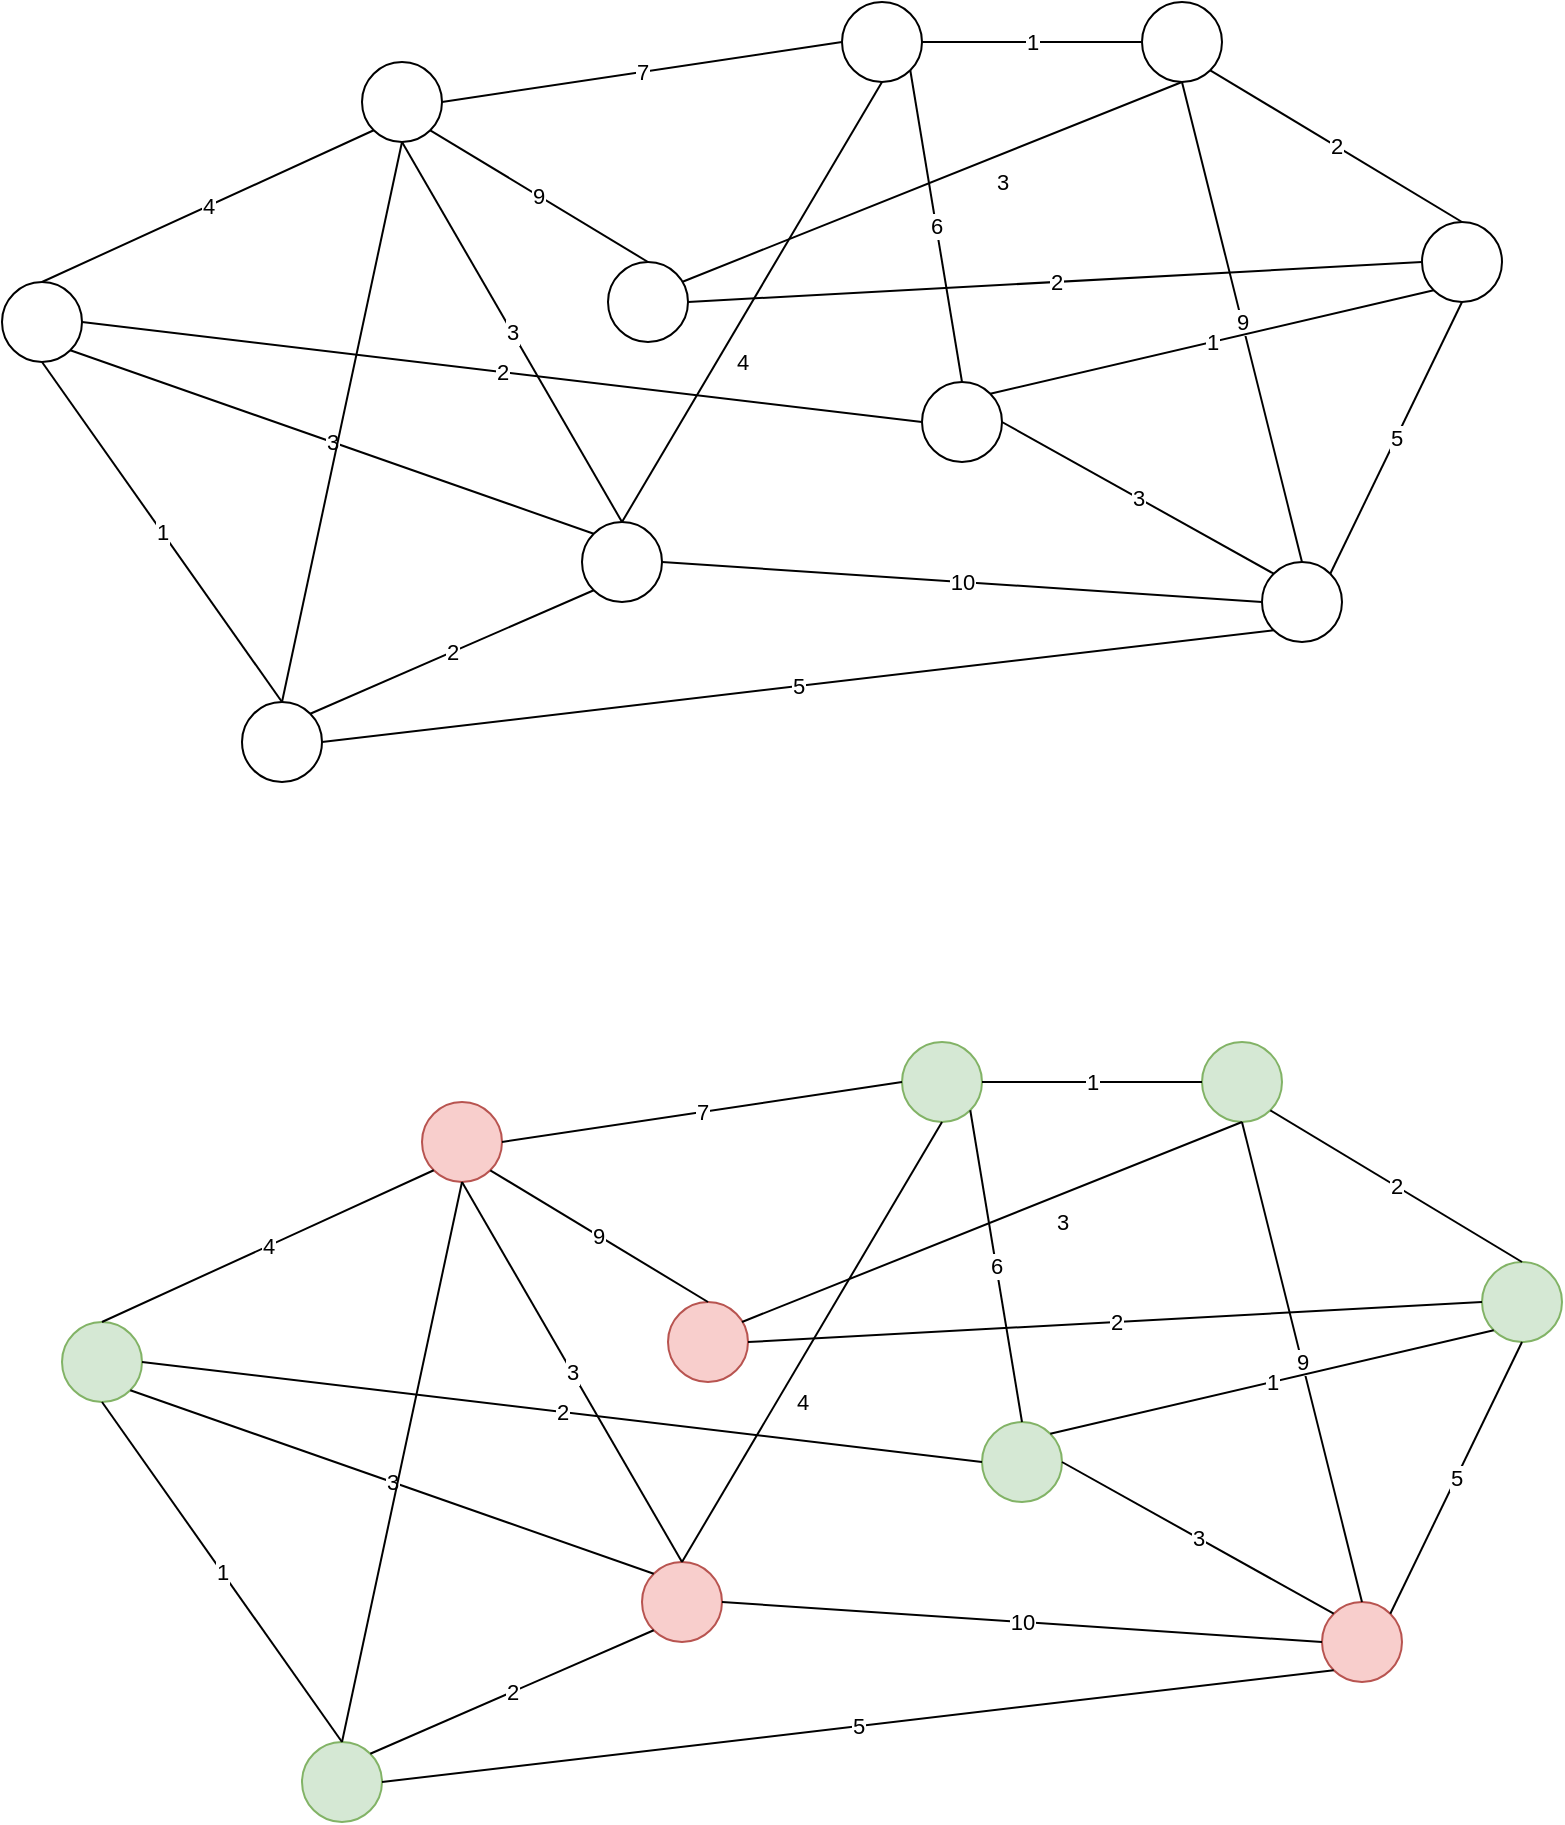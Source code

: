 <mxfile version="24.8.6">
  <diagram name="Сторінка-1" id="-s7KdtAWMKmP465oo853">
    <mxGraphModel dx="885" dy="693" grid="1" gridSize="10" guides="1" tooltips="1" connect="1" arrows="1" fold="1" page="1" pageScale="1" pageWidth="827" pageHeight="1169" math="0" shadow="0">
      <root>
        <mxCell id="0" />
        <mxCell id="1" parent="0" />
        <mxCell id="9F2QZf3UuvoVLddQiaSP-1" value="" style="ellipse;whiteSpace=wrap;html=1;aspect=fixed;" vertex="1" parent="1">
          <mxGeometry x="110" y="290" width="40" height="40" as="geometry" />
        </mxCell>
        <mxCell id="9F2QZf3UuvoVLddQiaSP-2" value="" style="ellipse;whiteSpace=wrap;html=1;aspect=fixed;" vertex="1" parent="1">
          <mxGeometry x="290" y="180" width="40" height="40" as="geometry" />
        </mxCell>
        <mxCell id="9F2QZf3UuvoVLddQiaSP-3" value="" style="ellipse;whiteSpace=wrap;html=1;aspect=fixed;" vertex="1" parent="1">
          <mxGeometry x="413" y="280" width="40" height="40" as="geometry" />
        </mxCell>
        <mxCell id="9F2QZf3UuvoVLddQiaSP-4" value="" style="ellipse;whiteSpace=wrap;html=1;aspect=fixed;" vertex="1" parent="1">
          <mxGeometry x="530" y="150" width="40" height="40" as="geometry" />
        </mxCell>
        <mxCell id="9F2QZf3UuvoVLddQiaSP-6" value="" style="ellipse;whiteSpace=wrap;html=1;aspect=fixed;" vertex="1" parent="1">
          <mxGeometry x="680" y="150" width="40" height="40" as="geometry" />
        </mxCell>
        <mxCell id="9F2QZf3UuvoVLddQiaSP-7" value="" style="ellipse;whiteSpace=wrap;html=1;aspect=fixed;" vertex="1" parent="1">
          <mxGeometry x="820" y="260" width="40" height="40" as="geometry" />
        </mxCell>
        <mxCell id="9F2QZf3UuvoVLddQiaSP-8" value="" style="ellipse;whiteSpace=wrap;html=1;aspect=fixed;" vertex="1" parent="1">
          <mxGeometry x="740" y="430" width="40" height="40" as="geometry" />
        </mxCell>
        <mxCell id="9F2QZf3UuvoVLddQiaSP-9" value="" style="ellipse;whiteSpace=wrap;html=1;aspect=fixed;" vertex="1" parent="1">
          <mxGeometry x="570" y="340" width="40" height="40" as="geometry" />
        </mxCell>
        <mxCell id="9F2QZf3UuvoVLddQiaSP-10" value="" style="ellipse;whiteSpace=wrap;html=1;aspect=fixed;" vertex="1" parent="1">
          <mxGeometry x="400" y="410" width="40" height="40" as="geometry" />
        </mxCell>
        <mxCell id="9F2QZf3UuvoVLddQiaSP-11" value="" style="ellipse;whiteSpace=wrap;html=1;aspect=fixed;" vertex="1" parent="1">
          <mxGeometry x="230" y="500" width="40" height="40" as="geometry" />
        </mxCell>
        <mxCell id="9F2QZf3UuvoVLddQiaSP-15" value="2" style="endArrow=none;html=1;rounded=0;exitX=1;exitY=0.5;exitDx=0;exitDy=0;entryX=0;entryY=0.5;entryDx=0;entryDy=0;" edge="1" parent="1" source="9F2QZf3UuvoVLddQiaSP-1" target="9F2QZf3UuvoVLddQiaSP-9">
          <mxGeometry width="50" height="50" relative="1" as="geometry">
            <mxPoint x="260" y="370" as="sourcePoint" />
            <mxPoint x="310" y="320" as="targetPoint" />
          </mxGeometry>
        </mxCell>
        <mxCell id="9F2QZf3UuvoVLddQiaSP-16" value="4" style="endArrow=none;html=1;rounded=0;entryX=0;entryY=1;entryDx=0;entryDy=0;exitX=0.5;exitY=0;exitDx=0;exitDy=0;exitPerimeter=0;" edge="1" parent="1" source="9F2QZf3UuvoVLddQiaSP-1" target="9F2QZf3UuvoVLddQiaSP-2">
          <mxGeometry width="50" height="50" relative="1" as="geometry">
            <mxPoint x="140" y="290" as="sourcePoint" />
            <mxPoint x="385.86" y="294.14" as="targetPoint" />
          </mxGeometry>
        </mxCell>
        <mxCell id="9F2QZf3UuvoVLddQiaSP-18" value="1" style="endArrow=none;html=1;rounded=0;exitX=0.5;exitY=0;exitDx=0;exitDy=0;entryX=0.5;entryY=1;entryDx=0;entryDy=0;" edge="1" parent="1" source="9F2QZf3UuvoVLddQiaSP-11" target="9F2QZf3UuvoVLddQiaSP-1">
          <mxGeometry width="50" height="50" relative="1" as="geometry">
            <mxPoint x="350" y="350" as="sourcePoint" />
            <mxPoint x="400" y="300" as="targetPoint" />
          </mxGeometry>
        </mxCell>
        <mxCell id="9F2QZf3UuvoVLddQiaSP-19" value="7" style="endArrow=none;html=1;rounded=0;entryX=0;entryY=0.5;entryDx=0;entryDy=0;exitX=1;exitY=0.5;exitDx=0;exitDy=0;" edge="1" parent="1" source="9F2QZf3UuvoVLddQiaSP-2" target="9F2QZf3UuvoVLddQiaSP-4">
          <mxGeometry width="50" height="50" relative="1" as="geometry">
            <mxPoint x="340" y="200" as="sourcePoint" />
            <mxPoint x="520" y="120" as="targetPoint" />
          </mxGeometry>
        </mxCell>
        <mxCell id="9F2QZf3UuvoVLddQiaSP-20" value="2" style="endArrow=none;html=1;rounded=0;exitX=1;exitY=0;exitDx=0;exitDy=0;entryX=0;entryY=1;entryDx=0;entryDy=0;" edge="1" parent="1" source="9F2QZf3UuvoVLddQiaSP-11" target="9F2QZf3UuvoVLddQiaSP-10">
          <mxGeometry width="50" height="50" relative="1" as="geometry">
            <mxPoint x="350" y="350" as="sourcePoint" />
            <mxPoint x="400" y="300" as="targetPoint" />
          </mxGeometry>
        </mxCell>
        <mxCell id="9F2QZf3UuvoVLddQiaSP-21" value="3" style="endArrow=none;html=1;rounded=0;exitX=1;exitY=1;exitDx=0;exitDy=0;entryX=0;entryY=0;entryDx=0;entryDy=0;" edge="1" parent="1" source="9F2QZf3UuvoVLddQiaSP-1" target="9F2QZf3UuvoVLddQiaSP-10">
          <mxGeometry width="50" height="50" relative="1" as="geometry">
            <mxPoint x="410" y="400" as="sourcePoint" />
            <mxPoint x="460" y="350" as="targetPoint" />
          </mxGeometry>
        </mxCell>
        <mxCell id="9F2QZf3UuvoVLddQiaSP-22" value="9" style="endArrow=none;html=1;rounded=0;exitX=1;exitY=1;exitDx=0;exitDy=0;entryX=0.5;entryY=0;entryDx=0;entryDy=0;" edge="1" parent="1" source="9F2QZf3UuvoVLddQiaSP-2" target="9F2QZf3UuvoVLddQiaSP-3">
          <mxGeometry width="50" height="50" relative="1" as="geometry">
            <mxPoint x="350" y="360" as="sourcePoint" />
            <mxPoint x="400" y="310" as="targetPoint" />
          </mxGeometry>
        </mxCell>
        <mxCell id="9F2QZf3UuvoVLddQiaSP-23" value="2" style="endArrow=none;html=1;rounded=0;exitX=1;exitY=0.5;exitDx=0;exitDy=0;entryX=0;entryY=0.5;entryDx=0;entryDy=0;" edge="1" parent="1" source="9F2QZf3UuvoVLddQiaSP-3" target="9F2QZf3UuvoVLddQiaSP-7">
          <mxGeometry width="50" height="50" relative="1" as="geometry">
            <mxPoint x="550" y="380" as="sourcePoint" />
            <mxPoint x="600" y="330" as="targetPoint" />
          </mxGeometry>
        </mxCell>
        <mxCell id="9F2QZf3UuvoVLddQiaSP-24" value="1" style="endArrow=none;html=1;rounded=0;exitX=1;exitY=0.5;exitDx=0;exitDy=0;entryX=0;entryY=0.5;entryDx=0;entryDy=0;" edge="1" parent="1" source="9F2QZf3UuvoVLddQiaSP-4" target="9F2QZf3UuvoVLddQiaSP-6">
          <mxGeometry width="50" height="50" relative="1" as="geometry">
            <mxPoint x="550" y="380" as="sourcePoint" />
            <mxPoint x="600" y="330" as="targetPoint" />
          </mxGeometry>
        </mxCell>
        <mxCell id="9F2QZf3UuvoVLddQiaSP-25" value="3" style="endArrow=none;html=1;rounded=0;" edge="1" parent="1">
          <mxGeometry x="0.241" y="-13" width="50" height="50" relative="1" as="geometry">
            <mxPoint x="450" y="290" as="sourcePoint" />
            <mxPoint x="700" y="190" as="targetPoint" />
            <mxPoint as="offset" />
          </mxGeometry>
        </mxCell>
        <mxCell id="9F2QZf3UuvoVLddQiaSP-26" value="2" style="endArrow=none;html=1;rounded=0;entryX=1;entryY=1;entryDx=0;entryDy=0;exitX=0.5;exitY=0;exitDx=0;exitDy=0;" edge="1" parent="1" source="9F2QZf3UuvoVLddQiaSP-7" target="9F2QZf3UuvoVLddQiaSP-6">
          <mxGeometry width="50" height="50" relative="1" as="geometry">
            <mxPoint x="550" y="380" as="sourcePoint" />
            <mxPoint x="600" y="330" as="targetPoint" />
          </mxGeometry>
        </mxCell>
        <mxCell id="9F2QZf3UuvoVLddQiaSP-27" value="5" style="endArrow=none;html=1;rounded=0;entryX=1;entryY=0;entryDx=0;entryDy=0;" edge="1" parent="1" target="9F2QZf3UuvoVLddQiaSP-8">
          <mxGeometry width="50" height="50" relative="1" as="geometry">
            <mxPoint x="840" y="300" as="sourcePoint" />
            <mxPoint x="760" y="430" as="targetPoint" />
          </mxGeometry>
        </mxCell>
        <mxCell id="9F2QZf3UuvoVLddQiaSP-28" value="3" style="endArrow=none;html=1;rounded=0;exitX=1;exitY=0.5;exitDx=0;exitDy=0;entryX=0;entryY=0;entryDx=0;entryDy=0;" edge="1" parent="1" source="9F2QZf3UuvoVLddQiaSP-9" target="9F2QZf3UuvoVLddQiaSP-8">
          <mxGeometry width="50" height="50" relative="1" as="geometry">
            <mxPoint x="690" y="500" as="sourcePoint" />
            <mxPoint x="810" y="520" as="targetPoint" />
          </mxGeometry>
        </mxCell>
        <mxCell id="9F2QZf3UuvoVLddQiaSP-29" value="9" style="endArrow=none;html=1;rounded=0;exitX=0.5;exitY=0;exitDx=0;exitDy=0;" edge="1" parent="1" source="9F2QZf3UuvoVLddQiaSP-8">
          <mxGeometry width="50" height="50" relative="1" as="geometry">
            <mxPoint x="550" y="380" as="sourcePoint" />
            <mxPoint x="700" y="190" as="targetPoint" />
          </mxGeometry>
        </mxCell>
        <mxCell id="9F2QZf3UuvoVLddQiaSP-30" value="10" style="endArrow=none;html=1;rounded=0;exitX=1;exitY=0.5;exitDx=0;exitDy=0;entryX=0;entryY=0.5;entryDx=0;entryDy=0;" edge="1" parent="1" source="9F2QZf3UuvoVLddQiaSP-10" target="9F2QZf3UuvoVLddQiaSP-8">
          <mxGeometry width="50" height="50" relative="1" as="geometry">
            <mxPoint x="550" y="380" as="sourcePoint" />
            <mxPoint x="680" y="500" as="targetPoint" />
          </mxGeometry>
        </mxCell>
        <mxCell id="9F2QZf3UuvoVLddQiaSP-31" value="5" style="endArrow=none;html=1;rounded=0;exitX=1;exitY=0.5;exitDx=0;exitDy=0;entryX=0;entryY=1;entryDx=0;entryDy=0;" edge="1" parent="1" source="9F2QZf3UuvoVLddQiaSP-11" target="9F2QZf3UuvoVLddQiaSP-8">
          <mxGeometry width="50" height="50" relative="1" as="geometry">
            <mxPoint x="410" y="530" as="sourcePoint" />
            <mxPoint x="460" y="480" as="targetPoint" />
          </mxGeometry>
        </mxCell>
        <mxCell id="9F2QZf3UuvoVLddQiaSP-32" value="1" style="endArrow=none;html=1;rounded=0;exitX=1;exitY=0;exitDx=0;exitDy=0;entryX=0;entryY=1;entryDx=0;entryDy=0;" edge="1" parent="1" source="9F2QZf3UuvoVLddQiaSP-9" target="9F2QZf3UuvoVLddQiaSP-7">
          <mxGeometry width="50" height="50" relative="1" as="geometry">
            <mxPoint x="610" y="360" as="sourcePoint" />
            <mxPoint x="830" y="290" as="targetPoint" />
          </mxGeometry>
        </mxCell>
        <mxCell id="9F2QZf3UuvoVLddQiaSP-33" value="6" style="endArrow=none;html=1;rounded=0;entryX=1;entryY=1;entryDx=0;entryDy=0;exitX=0.5;exitY=0;exitDx=0;exitDy=0;" edge="1" parent="1" source="9F2QZf3UuvoVLddQiaSP-9" target="9F2QZf3UuvoVLddQiaSP-4">
          <mxGeometry width="50" height="50" relative="1" as="geometry">
            <mxPoint x="500" y="380" as="sourcePoint" />
            <mxPoint x="550" y="330" as="targetPoint" />
          </mxGeometry>
        </mxCell>
        <mxCell id="9F2QZf3UuvoVLddQiaSP-35" value="4" style="endArrow=none;html=1;rounded=0;exitX=0.5;exitY=0;exitDx=0;exitDy=0;entryX=0.5;entryY=1;entryDx=0;entryDy=0;" edge="1" parent="1" source="9F2QZf3UuvoVLddQiaSP-10" target="9F2QZf3UuvoVLddQiaSP-4">
          <mxGeometry x="-0.222" y="-11" width="50" height="50" relative="1" as="geometry">
            <mxPoint x="500" y="420" as="sourcePoint" />
            <mxPoint x="550" y="370" as="targetPoint" />
            <mxPoint as="offset" />
          </mxGeometry>
        </mxCell>
        <mxCell id="9F2QZf3UuvoVLddQiaSP-36" value="3" style="endArrow=none;html=1;rounded=0;" edge="1" parent="1">
          <mxGeometry width="50" height="50" relative="1" as="geometry">
            <mxPoint x="420" y="410" as="sourcePoint" />
            <mxPoint x="310" y="220" as="targetPoint" />
          </mxGeometry>
        </mxCell>
        <mxCell id="9F2QZf3UuvoVLddQiaSP-37" value="" style="endArrow=none;html=1;rounded=0;" edge="1" parent="1">
          <mxGeometry width="50" height="50" relative="1" as="geometry">
            <mxPoint x="250" y="500" as="sourcePoint" />
            <mxPoint x="310" y="220" as="targetPoint" />
          </mxGeometry>
        </mxCell>
        <mxCell id="9F2QZf3UuvoVLddQiaSP-100" value="" style="ellipse;whiteSpace=wrap;html=1;aspect=fixed;fillColor=#d5e8d4;strokeColor=#82b366;" vertex="1" parent="1">
          <mxGeometry x="140" y="810" width="40" height="40" as="geometry" />
        </mxCell>
        <mxCell id="9F2QZf3UuvoVLddQiaSP-101" value="" style="ellipse;whiteSpace=wrap;html=1;aspect=fixed;fillColor=#f8cecc;strokeColor=#b85450;" vertex="1" parent="1">
          <mxGeometry x="320" y="700" width="40" height="40" as="geometry" />
        </mxCell>
        <mxCell id="9F2QZf3UuvoVLddQiaSP-102" value="" style="ellipse;whiteSpace=wrap;html=1;aspect=fixed;fillColor=#f8cecc;strokeColor=#b85450;" vertex="1" parent="1">
          <mxGeometry x="443" y="800" width="40" height="40" as="geometry" />
        </mxCell>
        <mxCell id="9F2QZf3UuvoVLddQiaSP-103" value="" style="ellipse;whiteSpace=wrap;html=1;aspect=fixed;fillColor=#d5e8d4;strokeColor=#82b366;" vertex="1" parent="1">
          <mxGeometry x="560" y="670" width="40" height="40" as="geometry" />
        </mxCell>
        <mxCell id="9F2QZf3UuvoVLddQiaSP-104" value="" style="ellipse;whiteSpace=wrap;html=1;aspect=fixed;fillColor=#d5e8d4;strokeColor=#82b366;" vertex="1" parent="1">
          <mxGeometry x="710" y="670" width="40" height="40" as="geometry" />
        </mxCell>
        <mxCell id="9F2QZf3UuvoVLddQiaSP-105" value="" style="ellipse;whiteSpace=wrap;html=1;aspect=fixed;fillColor=#d5e8d4;strokeColor=#82b366;" vertex="1" parent="1">
          <mxGeometry x="850" y="780" width="40" height="40" as="geometry" />
        </mxCell>
        <mxCell id="9F2QZf3UuvoVLddQiaSP-106" value="" style="ellipse;whiteSpace=wrap;html=1;aspect=fixed;fillColor=#f8cecc;strokeColor=#b85450;" vertex="1" parent="1">
          <mxGeometry x="770" y="950" width="40" height="40" as="geometry" />
        </mxCell>
        <mxCell id="9F2QZf3UuvoVLddQiaSP-107" value="" style="ellipse;whiteSpace=wrap;html=1;aspect=fixed;fillColor=#d5e8d4;strokeColor=#82b366;" vertex="1" parent="1">
          <mxGeometry x="600" y="860" width="40" height="40" as="geometry" />
        </mxCell>
        <mxCell id="9F2QZf3UuvoVLddQiaSP-108" value="" style="ellipse;whiteSpace=wrap;html=1;aspect=fixed;fillColor=#f8cecc;strokeColor=#b85450;" vertex="1" parent="1">
          <mxGeometry x="430" y="930" width="40" height="40" as="geometry" />
        </mxCell>
        <mxCell id="9F2QZf3UuvoVLddQiaSP-109" value="" style="ellipse;whiteSpace=wrap;html=1;aspect=fixed;fillColor=#d5e8d4;strokeColor=#82b366;" vertex="1" parent="1">
          <mxGeometry x="260" y="1020" width="40" height="40" as="geometry" />
        </mxCell>
        <mxCell id="9F2QZf3UuvoVLddQiaSP-110" value="2" style="endArrow=none;html=1;rounded=0;exitX=1;exitY=0.5;exitDx=0;exitDy=0;entryX=0;entryY=0.5;entryDx=0;entryDy=0;" edge="1" parent="1" source="9F2QZf3UuvoVLddQiaSP-100" target="9F2QZf3UuvoVLddQiaSP-107">
          <mxGeometry width="50" height="50" relative="1" as="geometry">
            <mxPoint x="290" y="890" as="sourcePoint" />
            <mxPoint x="340" y="840" as="targetPoint" />
          </mxGeometry>
        </mxCell>
        <mxCell id="9F2QZf3UuvoVLddQiaSP-111" value="4" style="endArrow=none;html=1;rounded=0;entryX=0;entryY=1;entryDx=0;entryDy=0;exitX=0.5;exitY=0;exitDx=0;exitDy=0;exitPerimeter=0;" edge="1" parent="1" source="9F2QZf3UuvoVLddQiaSP-100" target="9F2QZf3UuvoVLddQiaSP-101">
          <mxGeometry width="50" height="50" relative="1" as="geometry">
            <mxPoint x="170" y="810" as="sourcePoint" />
            <mxPoint x="415.86" y="814.14" as="targetPoint" />
          </mxGeometry>
        </mxCell>
        <mxCell id="9F2QZf3UuvoVLddQiaSP-112" value="1" style="endArrow=none;html=1;rounded=0;exitX=0.5;exitY=0;exitDx=0;exitDy=0;entryX=0.5;entryY=1;entryDx=0;entryDy=0;" edge="1" parent="1" source="9F2QZf3UuvoVLddQiaSP-109" target="9F2QZf3UuvoVLddQiaSP-100">
          <mxGeometry width="50" height="50" relative="1" as="geometry">
            <mxPoint x="380" y="870" as="sourcePoint" />
            <mxPoint x="430" y="820" as="targetPoint" />
          </mxGeometry>
        </mxCell>
        <mxCell id="9F2QZf3UuvoVLddQiaSP-113" value="7" style="endArrow=none;html=1;rounded=0;entryX=0;entryY=0.5;entryDx=0;entryDy=0;exitX=1;exitY=0.5;exitDx=0;exitDy=0;" edge="1" parent="1" source="9F2QZf3UuvoVLddQiaSP-101" target="9F2QZf3UuvoVLddQiaSP-103">
          <mxGeometry width="50" height="50" relative="1" as="geometry">
            <mxPoint x="370" y="720" as="sourcePoint" />
            <mxPoint x="550" y="640" as="targetPoint" />
          </mxGeometry>
        </mxCell>
        <mxCell id="9F2QZf3UuvoVLddQiaSP-114" value="2" style="endArrow=none;html=1;rounded=0;exitX=1;exitY=0;exitDx=0;exitDy=0;entryX=0;entryY=1;entryDx=0;entryDy=0;" edge="1" parent="1" source="9F2QZf3UuvoVLddQiaSP-109" target="9F2QZf3UuvoVLddQiaSP-108">
          <mxGeometry width="50" height="50" relative="1" as="geometry">
            <mxPoint x="380" y="870" as="sourcePoint" />
            <mxPoint x="430" y="820" as="targetPoint" />
          </mxGeometry>
        </mxCell>
        <mxCell id="9F2QZf3UuvoVLddQiaSP-115" value="3" style="endArrow=none;html=1;rounded=0;exitX=1;exitY=1;exitDx=0;exitDy=0;entryX=0;entryY=0;entryDx=0;entryDy=0;" edge="1" parent="1" source="9F2QZf3UuvoVLddQiaSP-100" target="9F2QZf3UuvoVLddQiaSP-108">
          <mxGeometry width="50" height="50" relative="1" as="geometry">
            <mxPoint x="440" y="920" as="sourcePoint" />
            <mxPoint x="490" y="870" as="targetPoint" />
          </mxGeometry>
        </mxCell>
        <mxCell id="9F2QZf3UuvoVLddQiaSP-116" value="9" style="endArrow=none;html=1;rounded=0;exitX=1;exitY=1;exitDx=0;exitDy=0;entryX=0.5;entryY=0;entryDx=0;entryDy=0;" edge="1" parent="1" source="9F2QZf3UuvoVLddQiaSP-101" target="9F2QZf3UuvoVLddQiaSP-102">
          <mxGeometry width="50" height="50" relative="1" as="geometry">
            <mxPoint x="380" y="880" as="sourcePoint" />
            <mxPoint x="430" y="830" as="targetPoint" />
          </mxGeometry>
        </mxCell>
        <mxCell id="9F2QZf3UuvoVLddQiaSP-117" value="2" style="endArrow=none;html=1;rounded=0;exitX=1;exitY=0.5;exitDx=0;exitDy=0;entryX=0;entryY=0.5;entryDx=0;entryDy=0;" edge="1" parent="1" source="9F2QZf3UuvoVLddQiaSP-102" target="9F2QZf3UuvoVLddQiaSP-105">
          <mxGeometry width="50" height="50" relative="1" as="geometry">
            <mxPoint x="580" y="900" as="sourcePoint" />
            <mxPoint x="630" y="850" as="targetPoint" />
          </mxGeometry>
        </mxCell>
        <mxCell id="9F2QZf3UuvoVLddQiaSP-118" value="1" style="endArrow=none;html=1;rounded=0;exitX=1;exitY=0.5;exitDx=0;exitDy=0;entryX=0;entryY=0.5;entryDx=0;entryDy=0;" edge="1" parent="1" source="9F2QZf3UuvoVLddQiaSP-103" target="9F2QZf3UuvoVLddQiaSP-104">
          <mxGeometry width="50" height="50" relative="1" as="geometry">
            <mxPoint x="580" y="900" as="sourcePoint" />
            <mxPoint x="630" y="850" as="targetPoint" />
          </mxGeometry>
        </mxCell>
        <mxCell id="9F2QZf3UuvoVLddQiaSP-119" value="3" style="endArrow=none;html=1;rounded=0;" edge="1" parent="1">
          <mxGeometry x="0.241" y="-13" width="50" height="50" relative="1" as="geometry">
            <mxPoint x="480" y="810" as="sourcePoint" />
            <mxPoint x="730" y="710" as="targetPoint" />
            <mxPoint as="offset" />
          </mxGeometry>
        </mxCell>
        <mxCell id="9F2QZf3UuvoVLddQiaSP-120" value="2" style="endArrow=none;html=1;rounded=0;entryX=1;entryY=1;entryDx=0;entryDy=0;exitX=0.5;exitY=0;exitDx=0;exitDy=0;" edge="1" parent="1" source="9F2QZf3UuvoVLddQiaSP-105" target="9F2QZf3UuvoVLddQiaSP-104">
          <mxGeometry width="50" height="50" relative="1" as="geometry">
            <mxPoint x="580" y="900" as="sourcePoint" />
            <mxPoint x="630" y="850" as="targetPoint" />
          </mxGeometry>
        </mxCell>
        <mxCell id="9F2QZf3UuvoVLddQiaSP-121" value="5" style="endArrow=none;html=1;rounded=0;entryX=1;entryY=0;entryDx=0;entryDy=0;" edge="1" parent="1" target="9F2QZf3UuvoVLddQiaSP-106">
          <mxGeometry width="50" height="50" relative="1" as="geometry">
            <mxPoint x="870" y="820" as="sourcePoint" />
            <mxPoint x="790" y="950" as="targetPoint" />
          </mxGeometry>
        </mxCell>
        <mxCell id="9F2QZf3UuvoVLddQiaSP-122" value="3" style="endArrow=none;html=1;rounded=0;exitX=1;exitY=0.5;exitDx=0;exitDy=0;entryX=0;entryY=0;entryDx=0;entryDy=0;" edge="1" parent="1" source="9F2QZf3UuvoVLddQiaSP-107" target="9F2QZf3UuvoVLddQiaSP-106">
          <mxGeometry width="50" height="50" relative="1" as="geometry">
            <mxPoint x="720" y="1020" as="sourcePoint" />
            <mxPoint x="840" y="1040" as="targetPoint" />
          </mxGeometry>
        </mxCell>
        <mxCell id="9F2QZf3UuvoVLddQiaSP-123" value="9" style="endArrow=none;html=1;rounded=0;exitX=0.5;exitY=0;exitDx=0;exitDy=0;" edge="1" parent="1" source="9F2QZf3UuvoVLddQiaSP-106">
          <mxGeometry width="50" height="50" relative="1" as="geometry">
            <mxPoint x="580" y="900" as="sourcePoint" />
            <mxPoint x="730" y="710" as="targetPoint" />
          </mxGeometry>
        </mxCell>
        <mxCell id="9F2QZf3UuvoVLddQiaSP-124" value="10" style="endArrow=none;html=1;rounded=0;exitX=1;exitY=0.5;exitDx=0;exitDy=0;entryX=0;entryY=0.5;entryDx=0;entryDy=0;" edge="1" parent="1" source="9F2QZf3UuvoVLddQiaSP-108" target="9F2QZf3UuvoVLddQiaSP-106">
          <mxGeometry width="50" height="50" relative="1" as="geometry">
            <mxPoint x="580" y="900" as="sourcePoint" />
            <mxPoint x="710" y="1020" as="targetPoint" />
          </mxGeometry>
        </mxCell>
        <mxCell id="9F2QZf3UuvoVLddQiaSP-125" value="5" style="endArrow=none;html=1;rounded=0;exitX=1;exitY=0.5;exitDx=0;exitDy=0;entryX=0;entryY=1;entryDx=0;entryDy=0;" edge="1" parent="1" source="9F2QZf3UuvoVLddQiaSP-109" target="9F2QZf3UuvoVLddQiaSP-106">
          <mxGeometry width="50" height="50" relative="1" as="geometry">
            <mxPoint x="440" y="1050" as="sourcePoint" />
            <mxPoint x="490" y="1000" as="targetPoint" />
          </mxGeometry>
        </mxCell>
        <mxCell id="9F2QZf3UuvoVLddQiaSP-126" value="1" style="endArrow=none;html=1;rounded=0;exitX=1;exitY=0;exitDx=0;exitDy=0;entryX=0;entryY=1;entryDx=0;entryDy=0;" edge="1" parent="1" source="9F2QZf3UuvoVLddQiaSP-107" target="9F2QZf3UuvoVLddQiaSP-105">
          <mxGeometry width="50" height="50" relative="1" as="geometry">
            <mxPoint x="640" y="880" as="sourcePoint" />
            <mxPoint x="860" y="810" as="targetPoint" />
          </mxGeometry>
        </mxCell>
        <mxCell id="9F2QZf3UuvoVLddQiaSP-127" value="6" style="endArrow=none;html=1;rounded=0;entryX=1;entryY=1;entryDx=0;entryDy=0;exitX=0.5;exitY=0;exitDx=0;exitDy=0;" edge="1" parent="1" source="9F2QZf3UuvoVLddQiaSP-107" target="9F2QZf3UuvoVLddQiaSP-103">
          <mxGeometry width="50" height="50" relative="1" as="geometry">
            <mxPoint x="530" y="900" as="sourcePoint" />
            <mxPoint x="580" y="850" as="targetPoint" />
          </mxGeometry>
        </mxCell>
        <mxCell id="9F2QZf3UuvoVLddQiaSP-128" value="4" style="endArrow=none;html=1;rounded=0;exitX=0.5;exitY=0;exitDx=0;exitDy=0;entryX=0.5;entryY=1;entryDx=0;entryDy=0;" edge="1" parent="1" source="9F2QZf3UuvoVLddQiaSP-108" target="9F2QZf3UuvoVLddQiaSP-103">
          <mxGeometry x="-0.222" y="-11" width="50" height="50" relative="1" as="geometry">
            <mxPoint x="530" y="940" as="sourcePoint" />
            <mxPoint x="580" y="890" as="targetPoint" />
            <mxPoint as="offset" />
          </mxGeometry>
        </mxCell>
        <mxCell id="9F2QZf3UuvoVLddQiaSP-129" value="3" style="endArrow=none;html=1;rounded=0;" edge="1" parent="1">
          <mxGeometry width="50" height="50" relative="1" as="geometry">
            <mxPoint x="450" y="930" as="sourcePoint" />
            <mxPoint x="340" y="740" as="targetPoint" />
          </mxGeometry>
        </mxCell>
        <mxCell id="9F2QZf3UuvoVLddQiaSP-130" value="" style="endArrow=none;html=1;rounded=0;" edge="1" parent="1">
          <mxGeometry width="50" height="50" relative="1" as="geometry">
            <mxPoint x="280" y="1020" as="sourcePoint" />
            <mxPoint x="340" y="740" as="targetPoint" />
          </mxGeometry>
        </mxCell>
      </root>
    </mxGraphModel>
  </diagram>
</mxfile>
